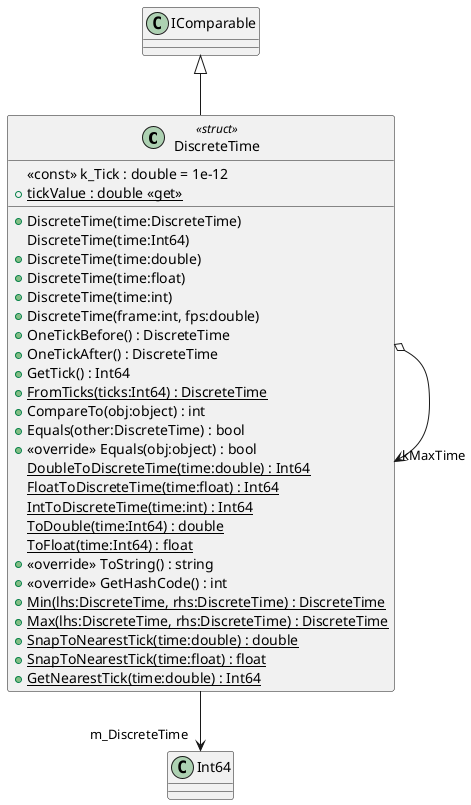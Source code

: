 @startuml
class DiscreteTime <<struct>> {
    <<const>> k_Tick : double = 1e-12
    + {static} tickValue : double <<get>>
    + DiscreteTime(time:DiscreteTime)
    DiscreteTime(time:Int64)
    + DiscreteTime(time:double)
    + DiscreteTime(time:float)
    + DiscreteTime(time:int)
    + DiscreteTime(frame:int, fps:double)
    + OneTickBefore() : DiscreteTime
    + OneTickAfter() : DiscreteTime
    + GetTick() : Int64
    + {static} FromTicks(ticks:Int64) : DiscreteTime
    + CompareTo(obj:object) : int
    + Equals(other:DiscreteTime) : bool
    + <<override>> Equals(obj:object) : bool
    {static} DoubleToDiscreteTime(time:double) : Int64
    {static} FloatToDiscreteTime(time:float) : Int64
    {static} IntToDiscreteTime(time:int) : Int64
    {static} ToDouble(time:Int64) : double
    {static} ToFloat(time:Int64) : float
    + <<override>> ToString() : string
    + <<override>> GetHashCode() : int
    + {static} Min(lhs:DiscreteTime, rhs:DiscreteTime) : DiscreteTime
    + {static} Max(lhs:DiscreteTime, rhs:DiscreteTime) : DiscreteTime
    + {static} SnapToNearestTick(time:double) : double
    + {static} SnapToNearestTick(time:float) : float
    + {static} GetNearestTick(time:double) : Int64
}
IComparable <|-- DiscreteTime
DiscreteTime o-> "kMaxTime" DiscreteTime
DiscreteTime --> "m_DiscreteTime" Int64
@enduml
